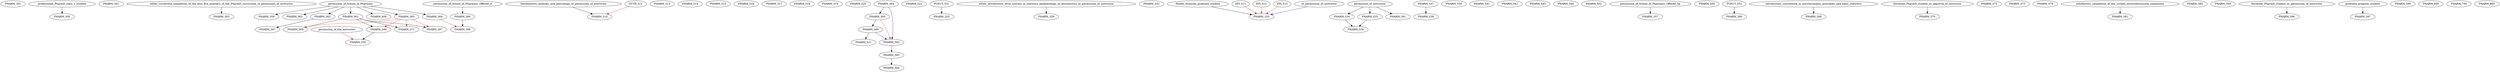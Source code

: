 digraph G {
    PHARM_301;
    edge [color=black];
    professional_PharmD_class_1_student -> PHARM_500;
    PHARM_501;
    edge [color=black];
    either_successful_completion_of_the_first_five_quarters_of_the_PharmD_curriculum_or_permission_of_instructor -> PHARM_503;
    edge [color=black];
    permission_of_School_of_Pharmacy -> PHARM_509;
    edge [color=black];
    biochemistry_anatomy_and_physiology_or_permission_of_instructor -> PHARM_510;
    edge [color=red];
    NUTR_511 -> PHARM_510;
    PHARM_513;
    PHARM_514;
    PHARM_515;
    PHARM_516;
    PHARM_517;
    PHARM_518;
    PHARM_519;
    PHARM_520;
    edge [color=black];
    PHARM_586 -> PHARM_521;
    PHARM_522;
    edge [color=black];
    PCEUT_531 -> PHARM_525;
    edge [color=black];
    either_introductory_level_courses_in_statistics_epidemiology_or_biostatistics_or_permission_of_instructor -> PHARM_529;
    PHARM_532;
    edge [color=black];
    Health_Sciences_graduate_student -> PHARM_533;
    edge [color=red];
    EPI_511 -> PHARM_533;
    EPI_512 -> PHARM_533;
    EPI_513 -> PHARM_533;
    edge [color=blue];
    or_permission_of_instructor -> PHARM_533;
    edge [color=black];
    permission_of_instructor -> PHARM_534;
    edge [color=black];
    permission_of_instructor -> PHARM_535;
    edge [color=black];
    PHARM_534 -> PHARM_536;
    PHARM_535 -> PHARM_536;
    PHARM_537;
    edge [color=black];
    PHARM_537 -> PHARM_538;
    PHARM_539;
    PHARM_541;
    PHARM_542;
    PHARM_543;
    PHARM_544;
    edge [color=black];
    PHARM_561 -> PHARM_549;
    edge [color=red];
    PHARM_565 -> PHARM_549;
    edge [color=black];
    PHARM_549 -> PHARM_550;
    edge [color=red];
    permission_of_the_instructor -> PHARM_550;
    PHARM_552;
    edge [color=black];
    permission_of_School_of_Pharmacy_Offered_Sp -> PHARM_557;
    PHARM_558;
    edge [color=black];
    permission_of_School_of_Pharmacy -> PHARM_559;
    edge [color=black];
    permission_of_School_of_Pharmacy_Offered_A -> PHARM_560;
    edge [color=black];
    permission_of_School_of_Pharmacy -> PHARM_561;
    edge [color=black];
    permission_of_School_of_Pharmacy -> PHARM_562;
    edge [color=black];
    permission_of_School_of_Pharmacy -> PHARM_563;
    edge [color=black];
    permission_of_School_of_Pharmacy -> PHARM_564;
    edge [color=black];
    permission_of_School_of_Pharmacy -> PHARM_565;
    edge [color=black];
    PCEUT_532 -> PHARM_566;
    edge [color=black];
    PHARM_561 -> PHARM_567;
    edge [color=red];
    PHARM_565 -> PHARM_567;
    edge [color=black];
    introductory_coursework_in_microeconomic_principles_and_basic_statistics -> PHARM_568;
    edge [color=black];
    PHARM_561 -> PHARM_569;
    edge [color=red];
    PHARM_565 -> PHARM_569;
    edge [color=black];
    thirdyear_PharmD_student_or_approval_of_instructor -> PHARM_570;
    edge [color=black];
    PHARM_561 -> PHARM_571;
    edge [color=red];
    PHARM_565 -> PHARM_571;
    PHARM_572;
    PHARM_573;
    PHARM_579;
    edge [color=black];
    satisfactory_completion_of_the_1credit_lecturediscussion_component -> PHARM_581;
    PHARM_582;
    PHARM_584;
    edge [color=black];
    PHARM_584 -> PHARM_585;
    edge [color=black];
    PHARM_585 -> PHARM_586;
    edge [color=black];
    PHARM_563 -> PHARM_587;
    edge [color=black];
    PHARM_560 -> PHARM_588;
    edge [color=red];
    PHARM_564 -> PHARM_588;
    edge [color=black];
    permission_of_instructor -> PHARM_591;
    edge [color=black];
    PHARM_584 -> PHARM_592;
    edge [color=red];
    PHARM_585 -> PHARM_592;
    edge [color=blue];
    PHARM_586 -> PHARM_592;
    edge [color=black];
    PHARM_592 -> PHARM_593;
    edge [color=black];
    PHARM_593 -> PHARM_594;
    PHARM_595;
    edge [color=black];
    thirdyear_PharmD_student_or_permission_of_instructor -> PHARM_596;
    edge [color=black];
    graduate_program_student -> PHARM_597;
    PHARM_599;
    PHARM_600;
    PHARM_700;
    PHARM_800;
}

